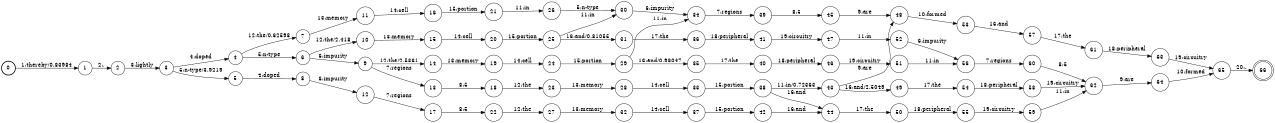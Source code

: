 digraph FST {
rankdir = LR;
size = "8.5,11";
label = "";
center = 1;
orientation = Portrait;
ranksep = "0.4";
nodesep = "0.25";
0 [label = "0", shape = circle, style = bold, fontsize = 14]
	0 -> 1 [label = "1:thereby/0.83984", fontsize = 14];
1 [label = "1", shape = circle, style = solid, fontsize = 14]
	1 -> 2 [label = "2:,", fontsize = 14];
2 [label = "2", shape = circle, style = solid, fontsize = 14]
	2 -> 3 [label = "3:lightly", fontsize = 14];
3 [label = "3", shape = circle, style = solid, fontsize = 14]
	3 -> 4 [label = "4:doped", fontsize = 14];
	3 -> 5 [label = "5:n-type/3.9219", fontsize = 14];
4 [label = "4", shape = circle, style = solid, fontsize = 14]
	4 -> 6 [label = "5:n-type", fontsize = 14];
	4 -> 7 [label = "12:the/0.62598", fontsize = 14];
5 [label = "5", shape = circle, style = solid, fontsize = 14]
	5 -> 8 [label = "4:doped", fontsize = 14];
6 [label = "6", shape = circle, style = solid, fontsize = 14]
	6 -> 9 [label = "6:impurity", fontsize = 14];
	6 -> 10 [label = "12:the/2.418", fontsize = 14];
7 [label = "7", shape = circle, style = solid, fontsize = 14]
	7 -> 11 [label = "13:memory", fontsize = 14];
8 [label = "8", shape = circle, style = solid, fontsize = 14]
	8 -> 12 [label = "6:impurity", fontsize = 14];
9 [label = "9", shape = circle, style = solid, fontsize = 14]
	9 -> 13 [label = "7:regions", fontsize = 14];
	9 -> 14 [label = "12:the/2.5361", fontsize = 14];
10 [label = "10", shape = circle, style = solid, fontsize = 14]
	10 -> 15 [label = "13:memory", fontsize = 14];
11 [label = "11", shape = circle, style = solid, fontsize = 14]
	11 -> 16 [label = "14:cell", fontsize = 14];
12 [label = "12", shape = circle, style = solid, fontsize = 14]
	12 -> 17 [label = "7:regions", fontsize = 14];
13 [label = "13", shape = circle, style = solid, fontsize = 14]
	13 -> 18 [label = "8:5", fontsize = 14];
14 [label = "14", shape = circle, style = solid, fontsize = 14]
	14 -> 19 [label = "13:memory", fontsize = 14];
15 [label = "15", shape = circle, style = solid, fontsize = 14]
	15 -> 20 [label = "14:cell", fontsize = 14];
16 [label = "16", shape = circle, style = solid, fontsize = 14]
	16 -> 21 [label = "15:portion", fontsize = 14];
17 [label = "17", shape = circle, style = solid, fontsize = 14]
	17 -> 22 [label = "8:5", fontsize = 14];
18 [label = "18", shape = circle, style = solid, fontsize = 14]
	18 -> 23 [label = "12:the", fontsize = 14];
19 [label = "19", shape = circle, style = solid, fontsize = 14]
	19 -> 24 [label = "14:cell", fontsize = 14];
20 [label = "20", shape = circle, style = solid, fontsize = 14]
	20 -> 25 [label = "15:portion", fontsize = 14];
21 [label = "21", shape = circle, style = solid, fontsize = 14]
	21 -> 26 [label = "11:in", fontsize = 14];
22 [label = "22", shape = circle, style = solid, fontsize = 14]
	22 -> 27 [label = "12:the", fontsize = 14];
23 [label = "23", shape = circle, style = solid, fontsize = 14]
	23 -> 28 [label = "13:memory", fontsize = 14];
24 [label = "24", shape = circle, style = solid, fontsize = 14]
	24 -> 29 [label = "15:portion", fontsize = 14];
25 [label = "25", shape = circle, style = solid, fontsize = 14]
	25 -> 30 [label = "11:in", fontsize = 14];
	25 -> 31 [label = "16:and/0.81055", fontsize = 14];
26 [label = "26", shape = circle, style = solid, fontsize = 14]
	26 -> 30 [label = "5:n-type", fontsize = 14];
27 [label = "27", shape = circle, style = solid, fontsize = 14]
	27 -> 32 [label = "13:memory", fontsize = 14];
28 [label = "28", shape = circle, style = solid, fontsize = 14]
	28 -> 33 [label = "14:cell", fontsize = 14];
29 [label = "29", shape = circle, style = solid, fontsize = 14]
	29 -> 34 [label = "11:in", fontsize = 14];
	29 -> 35 [label = "16:and/0.98047", fontsize = 14];
30 [label = "30", shape = circle, style = solid, fontsize = 14]
	30 -> 34 [label = "6:impurity", fontsize = 14];
31 [label = "31", shape = circle, style = solid, fontsize = 14]
	31 -> 36 [label = "17:the", fontsize = 14];
32 [label = "32", shape = circle, style = solid, fontsize = 14]
	32 -> 37 [label = "14:cell", fontsize = 14];
33 [label = "33", shape = circle, style = solid, fontsize = 14]
	33 -> 38 [label = "15:portion", fontsize = 14];
34 [label = "34", shape = circle, style = solid, fontsize = 14]
	34 -> 39 [label = "7:regions", fontsize = 14];
35 [label = "35", shape = circle, style = solid, fontsize = 14]
	35 -> 40 [label = "17:the", fontsize = 14];
36 [label = "36", shape = circle, style = solid, fontsize = 14]
	36 -> 41 [label = "18:peripheral", fontsize = 14];
37 [label = "37", shape = circle, style = solid, fontsize = 14]
	37 -> 42 [label = "15:portion", fontsize = 14];
38 [label = "38", shape = circle, style = solid, fontsize = 14]
	38 -> 43 [label = "11:in/0.72363", fontsize = 14];
	38 -> 44 [label = "16:and", fontsize = 14];
39 [label = "39", shape = circle, style = solid, fontsize = 14]
	39 -> 45 [label = "8:5", fontsize = 14];
40 [label = "40", shape = circle, style = solid, fontsize = 14]
	40 -> 46 [label = "18:peripheral", fontsize = 14];
41 [label = "41", shape = circle, style = solid, fontsize = 14]
	41 -> 47 [label = "19:circuitry", fontsize = 14];
42 [label = "42", shape = circle, style = solid, fontsize = 14]
	42 -> 44 [label = "16:and", fontsize = 14];
43 [label = "43", shape = circle, style = solid, fontsize = 14]
	43 -> 48 [label = "9:are", fontsize = 14];
	43 -> 49 [label = "16:and/2.5049", fontsize = 14];
44 [label = "44", shape = circle, style = solid, fontsize = 14]
	44 -> 50 [label = "17:the", fontsize = 14];
45 [label = "45", shape = circle, style = solid, fontsize = 14]
	45 -> 48 [label = "9:are", fontsize = 14];
46 [label = "46", shape = circle, style = solid, fontsize = 14]
	46 -> 51 [label = "19:circuitry", fontsize = 14];
47 [label = "47", shape = circle, style = solid, fontsize = 14]
	47 -> 52 [label = "11:in", fontsize = 14];
48 [label = "48", shape = circle, style = solid, fontsize = 14]
	48 -> 53 [label = "10:formed", fontsize = 14];
49 [label = "49", shape = circle, style = solid, fontsize = 14]
	49 -> 54 [label = "17:the", fontsize = 14];
50 [label = "50", shape = circle, style = solid, fontsize = 14]
	50 -> 55 [label = "18:peripheral", fontsize = 14];
51 [label = "51", shape = circle, style = solid, fontsize = 14]
	51 -> 56 [label = "11:in", fontsize = 14];
52 [label = "52", shape = circle, style = solid, fontsize = 14]
	52 -> 56 [label = "6:impurity", fontsize = 14];
53 [label = "53", shape = circle, style = solid, fontsize = 14]
	53 -> 57 [label = "16:and", fontsize = 14];
54 [label = "54", shape = circle, style = solid, fontsize = 14]
	54 -> 58 [label = "18:peripheral", fontsize = 14];
55 [label = "55", shape = circle, style = solid, fontsize = 14]
	55 -> 59 [label = "19:circuitry", fontsize = 14];
56 [label = "56", shape = circle, style = solid, fontsize = 14]
	56 -> 60 [label = "7:regions", fontsize = 14];
57 [label = "57", shape = circle, style = solid, fontsize = 14]
	57 -> 61 [label = "17:the", fontsize = 14];
58 [label = "58", shape = circle, style = solid, fontsize = 14]
	58 -> 62 [label = "19:circuitry", fontsize = 14];
59 [label = "59", shape = circle, style = solid, fontsize = 14]
	59 -> 62 [label = "11:in", fontsize = 14];
60 [label = "60", shape = circle, style = solid, fontsize = 14]
	60 -> 62 [label = "8:5", fontsize = 14];
61 [label = "61", shape = circle, style = solid, fontsize = 14]
	61 -> 63 [label = "18:peripheral", fontsize = 14];
62 [label = "62", shape = circle, style = solid, fontsize = 14]
	62 -> 64 [label = "9:are", fontsize = 14];
63 [label = "63", shape = circle, style = solid, fontsize = 14]
	63 -> 65 [label = "19:circuitry", fontsize = 14];
64 [label = "64", shape = circle, style = solid, fontsize = 14]
	64 -> 65 [label = "10:formed", fontsize = 14];
65 [label = "65", shape = circle, style = solid, fontsize = 14]
	65 -> 66 [label = "20:.", fontsize = 14];
66 [label = "66", shape = doublecircle, style = solid, fontsize = 14]
}
